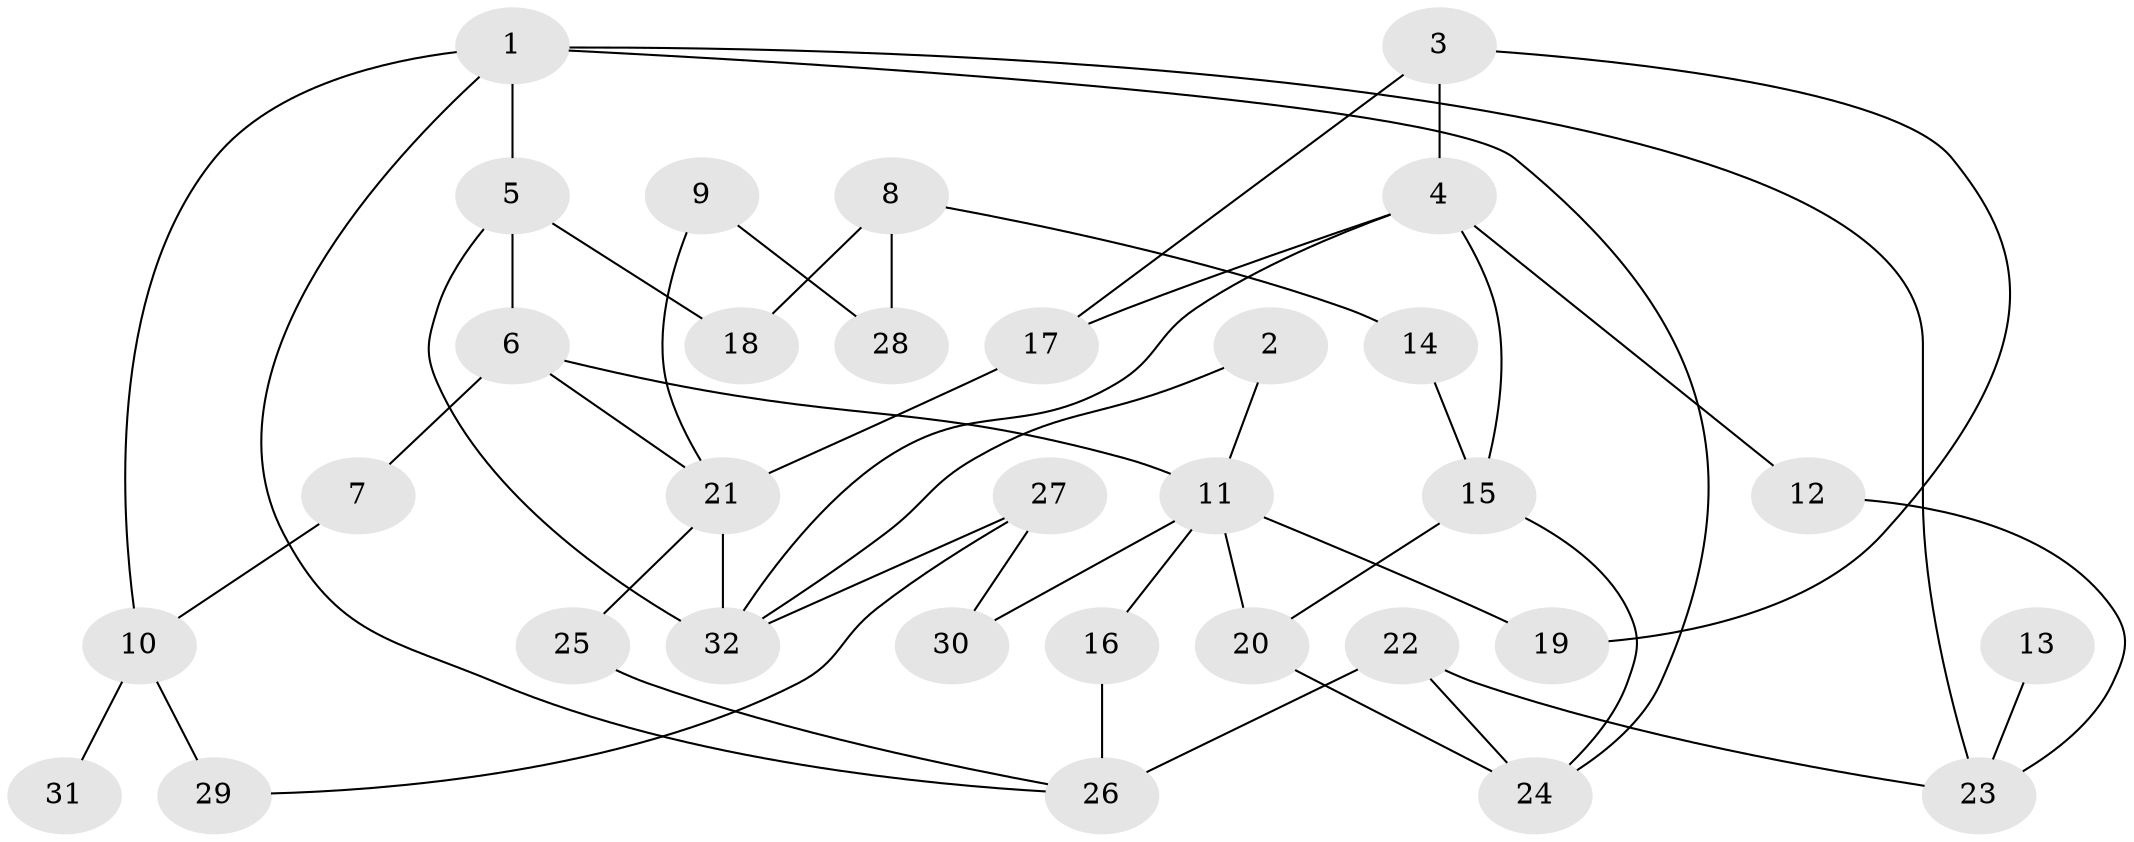// original degree distribution, {5: 0.1111111111111111, 3: 0.2698412698412698, 7: 0.031746031746031744, 4: 0.1111111111111111, 2: 0.2857142857142857, 1: 0.19047619047619047}
// Generated by graph-tools (version 1.1) at 2025/01/03/09/25 03:01:09]
// undirected, 32 vertices, 49 edges
graph export_dot {
graph [start="1"]
  node [color=gray90,style=filled];
  1;
  2;
  3;
  4;
  5;
  6;
  7;
  8;
  9;
  10;
  11;
  12;
  13;
  14;
  15;
  16;
  17;
  18;
  19;
  20;
  21;
  22;
  23;
  24;
  25;
  26;
  27;
  28;
  29;
  30;
  31;
  32;
  1 -- 5 [weight=1.0];
  1 -- 10 [weight=1.0];
  1 -- 23 [weight=1.0];
  1 -- 24 [weight=1.0];
  1 -- 26 [weight=1.0];
  2 -- 11 [weight=1.0];
  2 -- 32 [weight=1.0];
  3 -- 4 [weight=1.0];
  3 -- 17 [weight=1.0];
  3 -- 19 [weight=1.0];
  4 -- 12 [weight=1.0];
  4 -- 15 [weight=1.0];
  4 -- 17 [weight=1.0];
  4 -- 32 [weight=1.0];
  5 -- 6 [weight=1.0];
  5 -- 18 [weight=2.0];
  5 -- 32 [weight=2.0];
  6 -- 7 [weight=2.0];
  6 -- 11 [weight=1.0];
  6 -- 21 [weight=1.0];
  7 -- 10 [weight=1.0];
  8 -- 14 [weight=1.0];
  8 -- 18 [weight=1.0];
  8 -- 28 [weight=1.0];
  9 -- 21 [weight=1.0];
  9 -- 28 [weight=1.0];
  10 -- 29 [weight=2.0];
  10 -- 31 [weight=1.0];
  11 -- 16 [weight=1.0];
  11 -- 19 [weight=1.0];
  11 -- 20 [weight=1.0];
  11 -- 30 [weight=1.0];
  12 -- 23 [weight=1.0];
  13 -- 23 [weight=1.0];
  14 -- 15 [weight=1.0];
  15 -- 20 [weight=1.0];
  15 -- 24 [weight=1.0];
  16 -- 26 [weight=1.0];
  17 -- 21 [weight=3.0];
  20 -- 24 [weight=1.0];
  21 -- 25 [weight=1.0];
  21 -- 32 [weight=1.0];
  22 -- 23 [weight=1.0];
  22 -- 24 [weight=1.0];
  22 -- 26 [weight=2.0];
  25 -- 26 [weight=1.0];
  27 -- 29 [weight=1.0];
  27 -- 30 [weight=1.0];
  27 -- 32 [weight=1.0];
}
